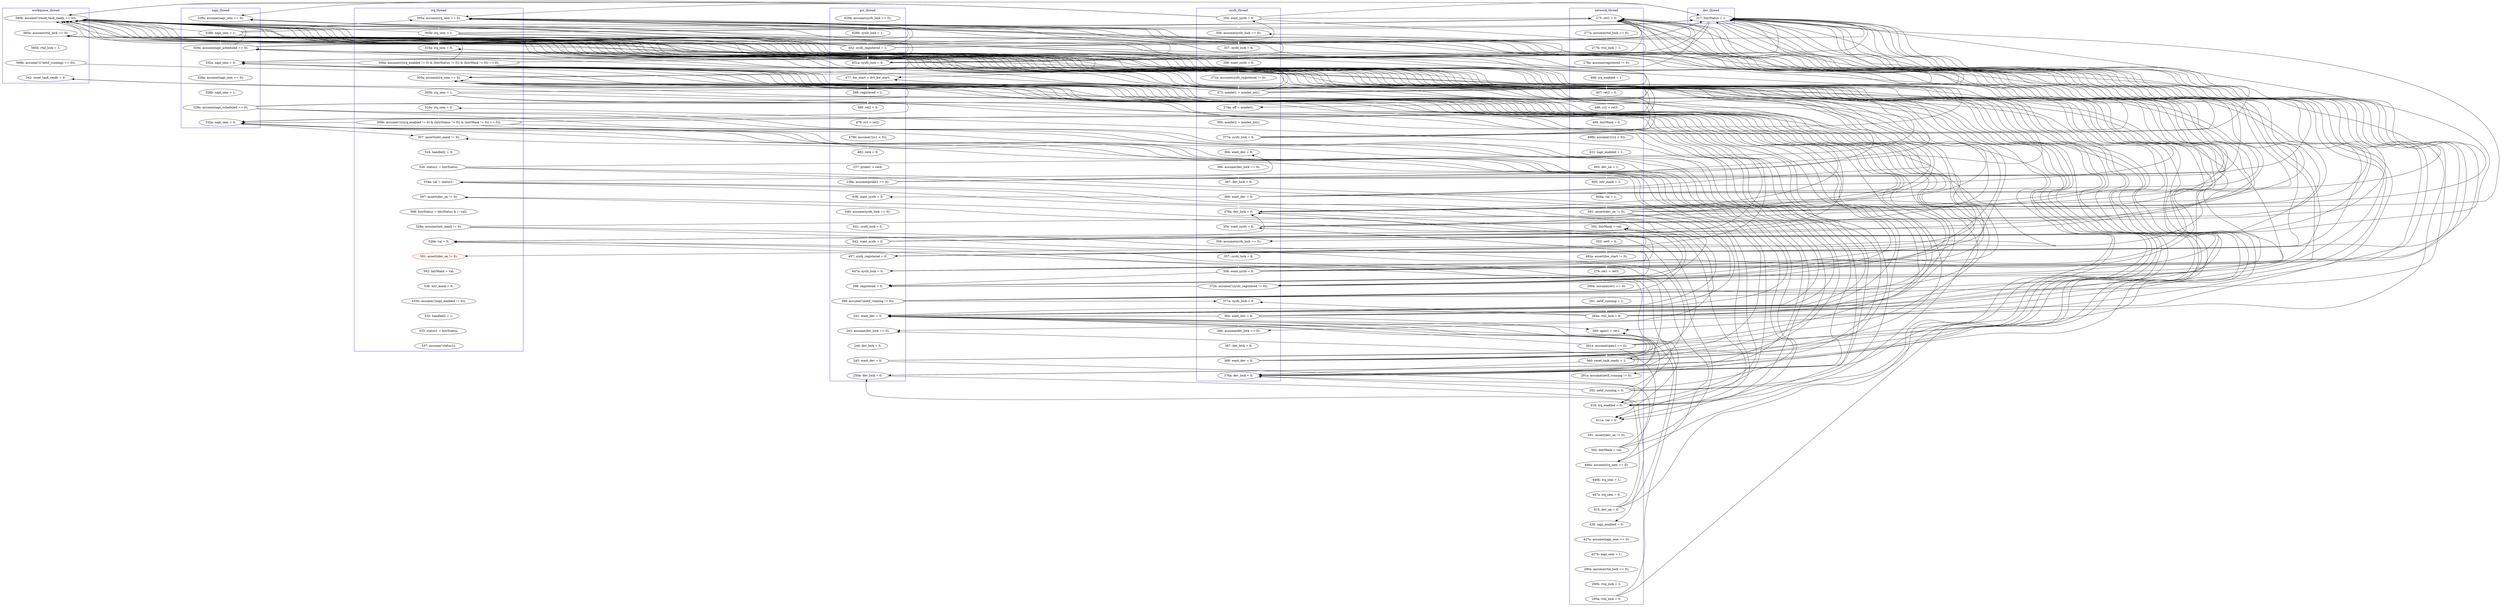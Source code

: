 digraph Counterexample {
	178 -> 186 [color = black, style = solid, constraint = false]
	104 -> 156 [color = black, style = solid, constraint = false]
	193 -> 206 [color = black, style = solid, constraint = false]
	79 -> 174 [color = black, style = solid, constraint = false]
	115 -> 174 [color = black, style = solid, constraint = false]
	214 -> 220 [color = black, style = solid, constraint = false]
	153 -> 186 [color = black, style = solid, constraint = false]
	173 -> 174 [color = black, style = solid, constraint = false]
	202 -> 219 [color = black, style = solid, constraint = false]
	261 -> 262 [color = white, style = solid]
	122 -> 125 [color = white, style = solid]
	269 -> 270 [color = white, style = solid]
	171 -> 194 [color = black, style = solid, constraint = false]
	53 -> 194 [color = black, style = solid, constraint = false]
	153 -> 206 [color = black, style = solid, constraint = false]
	115 -> 153 [color = black, style = solid, constraint = false]
	51 -> 55 [color = white, style = solid]
	226 -> 230 [color = white, style = solid]
	71 -> 74 [color = white, style = solid]
	284 -> 285 [color = white, style = solid]
	86 -> 96 [color = black, style = solid, constraint = false]
	170 -> 171 [color = white, style = solid]
	178 -> 206 [color = black, style = solid, constraint = false]
	157 -> 174 [color = black, style = solid, constraint = false]
	171 -> 186 [color = black, style = solid, constraint = false]
	234 -> 247 [color = white, style = solid]
	111 -> 153 [color = white, style = solid]
	148 -> 149 [color = white, style = solid]
	206 -> 207 [color = white, style = solid]
	103 -> 104 [color = black, style = solid, constraint = false]
	182 -> 229 [color = black, style = solid, constraint = false]
	139 -> 141 [color = white, style = solid]
	207 -> 219 [color = black, style = solid, constraint = false]
	97 -> 194 [color = black, style = solid, constraint = false]
	173 -> 206 [color = black, style = solid, constraint = false]
	103 -> 186 [color = black, style = solid, constraint = false]
	291 -> 293 [color = white, style = solid]
	79 -> 96 [color = black, style = solid, constraint = false]
	230 -> 231 [color = black, style = solid, constraint = false]
	40 -> 194 [color = black, style = solid, constraint = false]
	58 -> 61 [color = white, style = solid]
	178 -> 229 [color = black, style = solid, constraint = false]
	52 -> 53 [color = white, style = solid]
	111 -> 174 [color = black, style = solid, constraint = false]
	214 -> 219 [color = black, style = solid, constraint = false]
	79 -> 194 [color = black, style = solid, constraint = false]
	104 -> 109 [color = white, style = solid]
	169 -> 170 [color = white, style = solid]
	173 -> 229 [color = black, style = solid, constraint = false]
	226 -> 231 [color = black, style = solid, constraint = false]
	101 -> 104 [color = white, style = solid]
	79 -> 88 [color = white, style = solid]
	36 -> 174 [color = black, style = solid, constraint = false]
	177 -> 178 [color = white, style = solid]
	193 -> 201 [color = white, style = solid]
	153 -> 172 [color = white, style = solid]
	96 -> 97 [color = black, style = solid, constraint = false]
	214 -> 269 [color = black, style = solid, constraint = false]
	96 -> 186 [color = white, style = solid]
	192 -> 219 [color = white, style = solid]
	157 -> 161 [color = black, style = solid, constraint = false]
	171 -> 206 [color = black, style = solid, constraint = false]
	229 -> 231 [color = black, style = solid, constraint = false]
	192 -> 206 [color = black, style = solid, constraint = false]
	193 -> 219 [color = black, style = solid, constraint = false]
	272 -> 273 [color = black, style = solid, constraint = false]
	179 -> 182 [color = white, style = solid]
	101 -> 120 [color = black, style = solid, constraint = false]
	74 -> 75 [color = white, style = solid]
	213 -> 229 [color = black, style = solid, constraint = false]
	101 -> 107 [color = black, style = solid, constraint = false]
	97 -> 174 [color = black, style = solid, constraint = false]
	108 -> 156 [color = black, style = solid, constraint = false]
	115 -> 186 [color = black, style = solid, constraint = false]
	202 -> 269 [color = black, style = solid, constraint = false]
	226 -> 269 [color = black, style = solid, constraint = false]
	55 -> 58 [color = white, style = solid]
	207 -> 229 [color = black, style = solid, constraint = false]
	104 -> 174 [color = black, style = solid, constraint = false]
	194 -> 269 [color = white, style = solid]
	234 -> 241 [color = black, style = solid, constraint = false]
	86 -> 88 [color = black, style = solid, constraint = false]
	237 -> 269 [color = black, style = solid, constraint = false]
	36 -> 52 [color = black, style = solid, constraint = false]
	76 -> 79 [color = white, style = solid]
	47 -> 50 [color = white, style = solid]
	113 -> 115 [color = white, style = solid]
	165 -> 166 [color = white, style = solid]
	192 -> 194 [color = black, style = solid, constraint = false]
	208 -> 269 [color = black, style = solid, constraint = false]
	193 -> 194 [color = black, style = solid, constraint = false]
	208 -> 219 [color = black, style = solid, constraint = false]
	194 -> 229 [color = black, style = solid, constraint = false]
	235 -> 236 [color = white, style = solid]
	115 -> 120 [color = black, style = solid, constraint = false]
	277 -> 284 [color = black, style = solid, constraint = false]
	108 -> 113 [color = white, style = solid]
	110 -> 111 [color = white, style = solid]
	153 -> 161 [color = black, style = solid, constraint = false]
	178 -> 194 [color = black, style = solid, constraint = false]
	45 -> 46 [color = white, style = solid]
	236 -> 237 [color = white, style = solid]
	174 -> 176 [color = black, style = solid, constraint = false]
	172 -> 173 [color = white, style = solid]
	193 -> 208 [color = black, style = solid, constraint = false]
	157 -> 194 [color = black, style = solid, constraint = false]
	248 -> 249 [color = white, style = solid]
	75 -> 76 [color = white, style = solid]
	40 -> 174 [color = black, style = solid, constraint = false]
	144 -> 148 [color = white, style = solid]
	51 -> 107 [color = black, style = solid, constraint = false]
	115 -> 156 [color = black, style = solid, constraint = false]
	93 -> 120 [color = black, style = solid, constraint = false]
	219 -> 269 [color = black, style = solid, constraint = false]
	85 -> 86 [color = white, style = solid]
	32 -> 33 [color = white, style = solid]
	97 -> 186 [color = black, style = solid, constraint = false]
	251 -> 269 [color = black, style = solid, constraint = false]
	208 -> 210 [color = black, style = solid, constraint = false]
	219 -> 231 [color = black, style = solid, constraint = false]
	182 -> 186 [color = black, style = solid, constraint = false]
	266 -> 267 [color = white, style = solid]
	96 -> 174 [color = black, style = solid, constraint = false]
	61 -> 96 [color = black, style = solid, constraint = false]
	174 -> 186 [color = black, style = solid, constraint = false]
	61 -> 194 [color = black, style = solid, constraint = false]
	171 -> 229 [color = black, style = solid, constraint = false]
	210 -> 213 [color = white, style = solid]
	207 -> 214 [color = black, style = solid, constraint = false]
	194 -> 219 [color = black, style = solid, constraint = false]
	202 -> 229 [color = black, style = solid, constraint = false]
	207 -> 269 [color = black, style = solid, constraint = false]
	108 -> 194 [color = black, style = solid, constraint = false]
	96 -> 101 [color = black, style = solid, constraint = false]
	174 -> 194 [color = black, style = solid, constraint = false]
	104 -> 120 [color = black, style = solid, constraint = false]
	42 -> 120 [color = black, style = solid, constraint = false]
	62 -> 69 [color = white, style = solid]
	294 -> 297 [color = white, style = solid]
	176 -> 177 [color = white, style = solid]
	207 -> 210 [color = white, style = solid]
	173 -> 176 [color = white, style = solid]
	97 -> 120 [color = black, style = solid, constraint = false]
	153 -> 156 [color = black, style = solid, constraint = false]
	226 -> 229 [color = black, style = solid, constraint = false]
	194 -> 206 [color = black, style = solid, constraint = false]
	93 -> 96 [color = black, style = solid, constraint = false]
	237 -> 247 [color = black, style = solid, constraint = false]
	103 -> 107 [color = black, style = solid, constraint = false]
	219 -> 229 [color = black, style = solid, constraint = false]
	267 -> 273 [color = black, style = solid, constraint = false]
	152 -> 186 [color = black, style = solid, constraint = false]
	125 -> 135 [color = white, style = solid]
	88 -> 91 [color = white, style = solid]
	150 -> 152 [color = white, style = solid]
	40 -> 42 [color = black, style = solid, constraint = false]
	186 -> 188 [color = white, style = solid]
	245 -> 269 [color = black, style = solid, constraint = false]
	97 -> 103 [color = white, style = solid]
	241 -> 242 [color = white, style = solid]
	237 -> 252 [color = white, style = solid]
	111 -> 186 [color = black, style = solid, constraint = false]
	171 -> 172 [color = black, style = solid, constraint = false]
	230 -> 269 [color = black, style = solid, constraint = false]
	207 -> 208 [color = black, style = solid, constraint = false]
	220 -> 225 [color = white, style = solid]
	42 -> 52 [color = black, style = solid, constraint = false]
	194 -> 208 [color = black, style = solid, constraint = false]
	192 -> 208 [color = black, style = solid, constraint = false]
	103 -> 174 [color = black, style = solid, constraint = false]
	92 -> 93 [color = white, style = solid]
	42 -> 62 [color = white, style = solid]
	230 -> 235 [color = black, style = solid, constraint = false]
	42 -> 45 [color = black, style = solid, constraint = false]
	182 -> 193 [color = white, style = solid]
	108 -> 109 [color = black, style = solid, constraint = false]
	115 -> 206 [color = white, style = solid]
	247 -> 248 [color = white, style = solid]
	96 -> 107 [color = black, style = solid, constraint = false]
	265 -> 266 [color = white, style = solid]
	251 -> 260 [color = white, style = solid]
	33 -> 36 [color = white, style = solid]
	120 -> 121 [color = white, style = solid]
	233 -> 234 [color = white, style = solid]
	36 -> 120 [color = black, style = solid, constraint = false]
	97 -> 101 [color = black, style = solid, constraint = false]
	213 -> 269 [color = black, style = solid, constraint = false]
	174 -> 206 [color = black, style = solid, constraint = false]
	152 -> 153 [color = black, style = solid, constraint = false]
	188 -> 189 [color = white, style = solid]
	272 -> 277 [color = white, style = solid]
	202 -> 214 [color = white, style = solid]
	96 -> 120 [color = black, style = solid, constraint = false]
	51 -> 52 [color = black, style = solid, constraint = false]
	285 -> 287 [color = white, style = solid]
	173 -> 186 [color = black, style = solid, constraint = false]
	103 -> 120 [color = black, style = solid, constraint = false]
	101 -> 174 [color = black, style = solid, constraint = false]
	137 -> 139 [color = white, style = solid]
	230 -> 241 [color = white, style = solid]
	51 -> 120 [color = black, style = solid, constraint = false]
	136 -> 137 [color = white, style = solid]
	53 -> 174 [color = black, style = solid, constraint = false]
	270 -> 272 [color = white, style = solid]
	231 -> 233 [color = white, style = solid]
	135 -> 136 [color = white, style = solid]
	249 -> 251 [color = white, style = solid]
	193 -> 229 [color = black, style = solid, constraint = false]
	141 -> 144 [color = white, style = solid]
	157 -> 186 [color = black, style = solid, constraint = false]
	61 -> 82 [color = white, style = solid]
	152 -> 161 [color = white, style = solid]
	219 -> 220 [color = black, style = solid, constraint = false]
	86 -> 174 [color = black, style = solid, constraint = false]
	202 -> 208 [color = black, style = solid, constraint = false]
	229 -> 269 [color = black, style = solid, constraint = false]
	245 -> 252 [color = black, style = solid, constraint = false]
	173 -> 194 [color = black, style = solid, constraint = false]
	234 -> 235 [color = black, style = solid, constraint = false]
	208 -> 229 [color = black, style = solid, constraint = false]
	234 -> 269 [color = black, style = solid, constraint = false]
	40 -> 52 [color = black, style = solid, constraint = false]
	153 -> 174 [color = black, style = solid, constraint = false]
	40 -> 120 [color = black, style = solid, constraint = false]
	46 -> 47 [color = white, style = solid]
	93 -> 194 [color = black, style = solid, constraint = false]
	152 -> 156 [color = black, style = solid, constraint = false]
	153 -> 194 [color = black, style = solid, constraint = false]
	86 -> 194 [color = black, style = solid, constraint = false]
	107 -> 108 [color = white, style = solid]
	61 -> 120 [color = black, style = solid, constraint = false]
	108 -> 174 [color = black, style = solid, constraint = false]
	36 -> 40 [color = black, style = solid, constraint = false]
	157 -> 206 [color = black, style = solid, constraint = false]
	287 -> 291 [color = white, style = solid]
	40 -> 107 [color = black, style = solid, constraint = false]
	174 -> 229 [color = black, style = solid, constraint = false]
	229 -> 230 [color = black, style = solid, constraint = false]
	149 -> 150 [color = white, style = solid]
	40 -> 45 [color = white, style = solid]
	237 -> 241 [color = black, style = solid, constraint = false]
	101 -> 103 [color = black, style = solid, constraint = false]
	61 -> 107 [color = black, style = solid, constraint = false]
	252 -> 260 [color = black, style = solid, constraint = false]
	178 -> 208 [color = white, style = solid]
	42 -> 174 [color = black, style = solid, constraint = false]
	109 -> 110 [color = white, style = solid]
	108 -> 120 [color = black, style = solid, constraint = false]
	115 -> 194 [color = black, style = solid, constraint = false]
	111 -> 156 [color = black, style = solid, constraint = false]
	178 -> 179 [color = black, style = solid, constraint = false]
	104 -> 194 [color = black, style = solid, constraint = false]
	157 -> 229 [color = white, style = solid]
	86 -> 120 [color = black, style = solid, constraint = false]
	213 -> 220 [color = white, style = solid]
	214 -> 229 [color = black, style = solid, constraint = false]
	252 -> 273 [color = black, style = solid, constraint = false]
	192 -> 229 [color = black, style = solid, constraint = false]
	161 -> 164 [color = white, style = solid]
	213 -> 214 [color = black, style = solid, constraint = false]
	108 -> 186 [color = black, style = solid, constraint = false]
	104 -> 186 [color = black, style = solid, constraint = false]
	213 -> 219 [color = black, style = solid, constraint = false]
	251 -> 273 [color = black, style = solid, constraint = false]
	42 -> 107 [color = black, style = solid, constraint = false]
	103 -> 156 [color = white, style = solid]
	93 -> 101 [color = black, style = solid, constraint = false]
	36 -> 107 [color = black, style = solid, constraint = false]
	86 -> 101 [color = white, style = solid]
	251 -> 252 [color = black, style = solid, constraint = false]
	192 -> 193 [color = black, style = solid, constraint = false]
	166 -> 169 [color = white, style = solid]
	51 -> 62 [color = black, style = solid, constraint = false]
	53 -> 96 [color = white, style = solid]
	79 -> 120 [color = black, style = solid, constraint = false]
	194 -> 201 [color = black, style = solid, constraint = false]
	267 -> 269 [color = black, style = solid, constraint = false]
	50 -> 51 [color = white, style = solid]
	36 -> 194 [color = black, style = solid, constraint = false]
	229 -> 235 [color = white, style = solid]
	245 -> 247 [color = black, style = solid, constraint = false]
	273 -> 277 [color = black, style = solid, constraint = false]
	93 -> 107 [color = black, style = solid, constraint = false]
	101 -> 194 [color = black, style = solid, constraint = false]
	111 -> 194 [color = black, style = solid, constraint = false]
	91 -> 92 [color = white, style = solid]
	152 -> 174 [color = black, style = solid, constraint = false]
	86 -> 107 [color = black, style = solid, constraint = false]
	96 -> 194 [color = black, style = solid, constraint = false]
	201 -> 202 [color = white, style = solid]
	260 -> 261 [color = white, style = solid]
	157 -> 172 [color = black, style = solid, constraint = false]
	152 -> 194 [color = black, style = solid, constraint = false]
	293 -> 294 [color = white, style = solid]
	152 -> 206 [color = black, style = solid, constraint = false]
	171 -> 179 [color = white, style = solid]
	70 -> 71 [color = white, style = solid]
	61 -> 174 [color = black, style = solid, constraint = false]
	111 -> 113 [color = black, style = solid, constraint = false]
	214 -> 231 [color = white, style = solid]
	208 -> 214 [color = black, style = solid, constraint = false]
	97 -> 107 [color = black, style = solid, constraint = false]
	93 -> 97 [color = white, style = solid]
	61 -> 62 [color = black, style = solid, constraint = false]
	104 -> 107 [color = black, style = solid, constraint = false]
	93 -> 174 [color = black, style = solid, constraint = false]
	202 -> 206 [color = black, style = solid, constraint = false]
	51 -> 194 [color = black, style = solid, constraint = false]
	156 -> 157 [color = white, style = solid]
	182 -> 208 [color = black, style = solid, constraint = false]
	273 -> 284 [color = white, style = solid]
	173 -> 179 [color = black, style = solid, constraint = false]
	182 -> 194 [color = black, style = solid, constraint = false]
	79 -> 82 [color = black, style = solid, constraint = false]
	182 -> 206 [color = black, style = solid, constraint = false]
	53 -> 55 [color = black, style = solid, constraint = false]
	84 -> 85 [color = white, style = solid]
	164 -> 165 [color = white, style = solid]
	242 -> 245 [color = white, style = solid]
	103 -> 194 [color = black, style = solid, constraint = false]
	245 -> 273 [color = white, style = solid]
	53 -> 107 [color = black, style = solid, constraint = false]
	111 -> 120 [color = black, style = solid, constraint = false]
	82 -> 84 [color = white, style = solid]
	174 -> 179 [color = black, style = solid, constraint = false]
	121 -> 122 [color = white, style = solid]
	171 -> 174 [color = black, style = solid, constraint = false]
	51 -> 174 [color = black, style = solid, constraint = false]
	101 -> 186 [color = black, style = solid, constraint = false]
	79 -> 107 [color = black, style = solid, constraint = false]
	225 -> 226 [color = white, style = solid]
	262 -> 265 [color = white, style = solid]
	69 -> 70 [color = white, style = solid]
	36 -> 42 [color = white, style = solid]
	42 -> 194 [color = black, style = solid, constraint = false]
	189 -> 192 [color = white, style = solid]
	252 -> 269 [color = black, style = solid, constraint = false]
	53 -> 62 [color = black, style = solid, constraint = false]
	53 -> 120 [color = black, style = solid, constraint = false]
	subgraph cluster7 {
		label = dev_thread
		color = blue
		174  [label = "317: IntrStatus = 1;"]
	}
	subgraph cluster6 {
		label = sysfs_thread
		color = blue
		111  [label = "358: want_sysfs = 0;"]
		86  [label = "368: want_dev = 0;"]
		50  [label = "372a: assume(sysfs_registered != 0);"]
		101  [label = "376a: dev_lock = 0;"]
		177  [label = "367: dev_lock = 6;"]
		153  [label = "372b: assume(!(sysfs_registered != 0));"]
		109  [label = "356: assume(sysfs_lock == 0);"]
		104  [label = "354: want_sysfs = 6;"]
		176  [label = "366: assume(dev_lock == 0);"]
		55  [label = "374a: off = nondet1;"]
		47  [label = "358: want_sysfs = 0;"]
		173  [label = "364: want_dev = 6;"]
		45  [label = "356: assume(sysfs_lock == 0);"]
		46  [label = "357: sysfs_lock = 6;"]
		51  [label = "373: nondet1 = nondet_int();"]
		58  [label = "585: nondet2 = nondet_int();"]
		82  [label = "364: want_dev = 6;"]
		40  [label = "354: want_sysfs = 6;"]
		172  [label = "377a: sysfs_lock = 0;"]
		84  [label = "366: assume(dev_lock == 0);"]
		178  [label = "368: want_dev = 0;"]
		85  [label = "367: dev_lock = 6;"]
		208  [label = "376a: dev_lock = 0;"]
		61  [label = "377a: sysfs_lock = 0;"]
		110  [label = "357: sysfs_lock = 6;"]
	}
	subgraph cluster1 {
		label = pci_thread
		color = blue
		42  [label = "631a: sysfs_lock = 0;"]
		237  [label = "245: want_dev = 0;"]
		33  [label = "629b: sysfs_lock = 1;"]
		97  [label = "457: sysfs_registered = 0;"]
		88  [label = "638: want_sysfs = 5;"]
		74  [label = "479b: assume(!(rc1 < 0));"]
		92  [label = "641: sysfs_lock = 5;"]
		32  [label = "629a: assume(sysfs_lock == 0);"]
		93  [label = "642: want_sysfs = 0;"]
		62  [label = "477: hw_start = drv_hw_start;"]
		156  [label = "398: registered = 0;"]
		236  [label = "244: dev_lock = 5;"]
		157  [label = "399: assume(!(netif_running != 0));"]
		229  [label = "241: want_dev = 5;"]
		235  [label = "243: assume(dev_lock == 0);"]
		69  [label = "388: registered = 1;"]
		36  [label = "452: sysfs_registered = 1;"]
		76  [label = "237: probe1 = ret4;"]
		103  [label = "647a: sysfs_lock = 0;"]
		91  [label = "640: assume(sysfs_lock == 0);"]
		79  [label = "238a: assume(probe1 == 0);"]
		252  [label = "250a: dev_lock = 0;"]
		71  [label = "476: rc1 = ret2;"]
		70  [label = "389: ret2 = 0;"]
		75  [label = "482: ret4 = 0;"]
	}
	subgraph cluster3 {
		label = irq_thread
		color = blue
		284  [label = "591: assert(dev_on != 0);", color = red]
		230  [label = "534a: val = status1;"]
		297  [label = "537: assume(!status1);"]
		220  [label = "307: assert(intr_mask != 0);"]
		107  [label = "305a: assume(irq_sem == 0);"]
		210  [label = "310a: irq_sem = 0;"]
		245  [label = "528a: assume(intr_mask != 0);"]
		213  [label = "306b: assume(!((((irq_enabled != 0) & (IntrStatus != 0)) & (IntrMask != 0)) == 0));"]
		294  [label = "535: status1 = IntrStatus;"]
		293  [label = "532: handled2 = 1;"]
		226  [label = "526: status1 = IntrStatus;"]
		273  [label = "529a: val = 0;"]
		291  [label = "433b: assume(!(napi_enabled != 0));"]
		113  [label = "310a: irq_sem = 0;"]
		285  [label = "592: IntrMask = val;"]
		108  [label = "305b: irq_sem = 1;"]
		206  [label = "305a: assume(irq_sem == 0);"]
		287  [label = "530: intr_mask = 0;"]
		242  [label = "598: IntrStatus = IntrStatus & (~val);"]
		207  [label = "305b: irq_sem = 1;"]
		241  [label = "597: assert(dev_on != 0);"]
		225  [label = "524: handled2 = 0;"]
		115  [label = "306a: assume((((irq_enabled != 0) & (IntrStatus != 0)) & (IntrMask != 0)) == 0);"]
	}
	subgraph cluster5 {
		label = workqueue_thread
		color = blue
		269  [label = "565a: assume(rtnl_lock == 0);"]
		277  [label = "342: reset_task_ready = 0;"]
		194  [label = "340b: assume(!(reset_task_ready == 0));"]
		270  [label = "565b: rtnl_lock = 1;"]
		272  [label = "568b: assume(!((!netif_running) == 0));"]
	}
	subgraph cluster4 {
		label = napi_thread
		color = blue
		52  [label = "328a: assume(napi_sem == 0);"]
		219  [label = "332a: napi_sem = 0;"]
		188  [label = "328a: assume(napi_sem == 0);"]
		189  [label = "328b: napi_sem = 1;"]
		192  [label = "329a: assume(napi_scheduled == 0);"]
		53  [label = "328b: napi_sem = 1;"]
		96  [label = "329a: assume(napi_scheduled == 0);"]
		186  [label = "332a: napi_sem = 0;"]
	}
	subgraph cluster2 {
		label = network_thread
		color = blue
		120  [label = "275: ret1 = 0;"]
		121  [label = "277a: assume(rtnl_lock == 0);"]
		261  [label = "427a: assume(napi_sem == 0);"]
		166  [label = "279: ret1 = ret5;"]
		139  [label = "494: IntrMask = 0;"]
		135  [label = "406: irq_enabled = 1;"]
		249  [label = "447a: irq_sem = 0;"]
		202  [label = "292: netif_running = 0;"]
		170  [label = "281: netif_running = 1;"]
		231  [label = "611a: val = 0;"]
		164  [label = "503: ret5 = 0;"]
		149  [label = "605: intr_mask = 1;"]
		125  [label = "278a: assume(registered != 0);"]
		182  [label = "261a: assume(open1 == 0);"]
		265  [label = "290a: assume(rtnl_lock == 0);"]
		136  [label = "407: ret3 = 0;"]
		122  [label = "277b: rtnl_lock = 1;"]
		251  [label = "615: dev_on = 0;"]
		262  [label = "427b: napi_sem = 1;"]
		193  [label = "560: reset_task_ready = 1;"]
		137  [label = "496: rc2 = ret3;"]
		165  [label = "492a: assert(hw_start != 0);"]
		169  [label = "280a: assume(ret1 == 0);"]
		267  [label = "295a: rtnl_lock = 0;"]
		150  [label = "604a: val = 1;"]
		233  [label = "591: assert(dev_on != 0);"]
		144  [label = "421: napi_enabled = 1;"]
		248  [label = "446b: irq_sem = 1;"]
		161  [label = "592: IntrMask = val;"]
		171  [label = "284a: rtnl_lock = 0;"]
		266  [label = "290b: rtnl_lock = 1;"]
		234  [label = "592: IntrMask = val;"]
		148  [label = "603: dev_on = 1;"]
		201  [label = "291a: assume(netif_running != 0);"]
		214  [label = "416: irq_enabled = 0;"]
		141  [label = "498b: assume(!(rc2 < 0));"]
		260  [label = "426: napi_enabled = 0;"]
		247  [label = "446a: assume(irq_sem == 0);"]
		152  [label = "591: assert(dev_on != 0);"]
		179  [label = "260: open1 = ret1;"]
	}
}